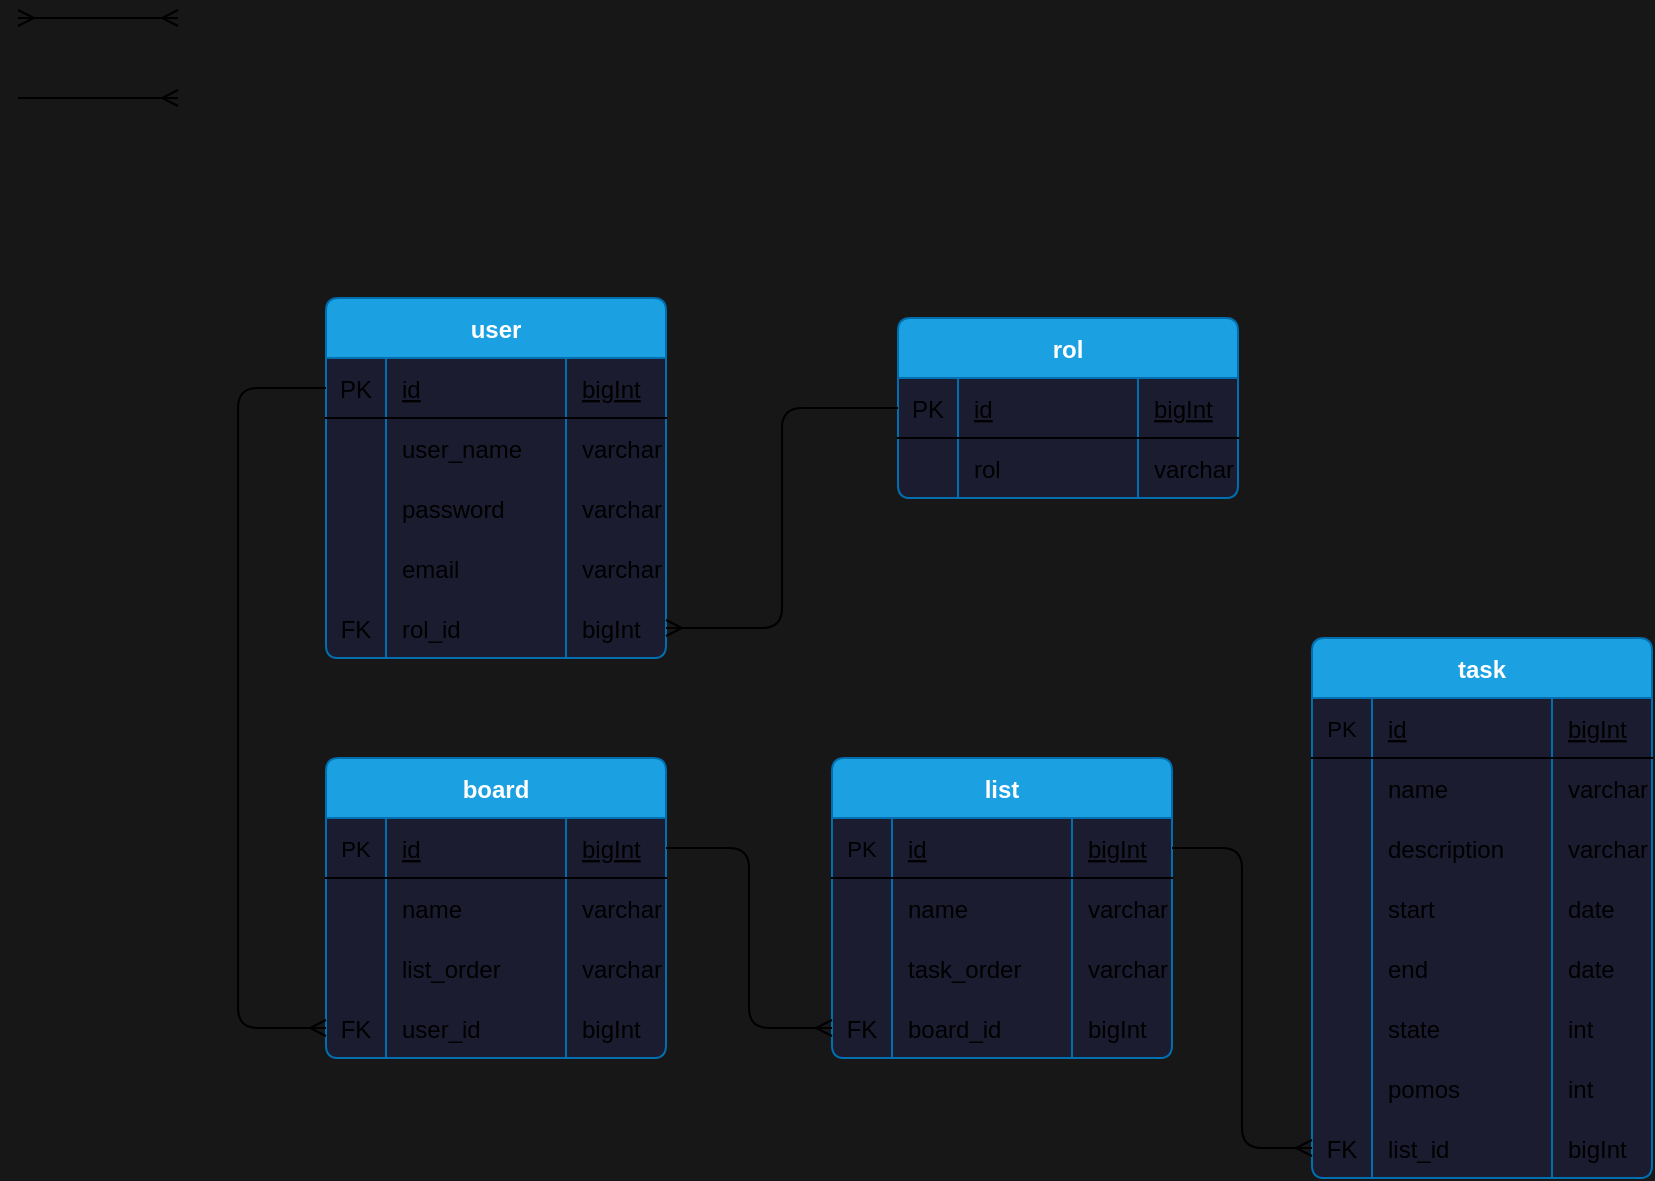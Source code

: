 <mxfile version="20.8.13" type="github">
  <diagram name="Página-1" id="iD2xZA0u_PFf4Vz4EkAc">
    <mxGraphModel dx="1334" dy="1019" grid="1" gridSize="10" guides="1" tooltips="1" connect="1" arrows="1" fold="1" page="0" pageScale="1" pageWidth="827" pageHeight="1169" background="#171717" math="0" shadow="0">
      <root>
        <mxCell id="0" />
        <mxCell id="1" parent="0" />
        <mxCell id="6-Eg_pJCPm98S6tUfH_D-1" value="user" style="shape=table;startSize=30;container=1;collapsible=1;childLayout=tableLayout;fixedRows=1;rowLines=0;fontStyle=1;align=center;resizeLast=1;rounded=1;fillColor=#1ba1e2;fontColor=#ffffff;strokeColor=#006EAF;swimlaneFillColor=#1B1C30;arcSize=7;fontSize=12;" vertex="1" parent="1">
          <mxGeometry x="127" y="23" width="170" height="180" as="geometry">
            <mxRectangle x="160" y="150" width="70" height="30" as="alternateBounds" />
          </mxGeometry>
        </mxCell>
        <mxCell id="6-Eg_pJCPm98S6tUfH_D-2" value="" style="shape=tableRow;horizontal=0;startSize=0;swimlaneHead=0;swimlaneBody=0;fillColor=none;collapsible=0;dropTarget=0;points=[[0,0.5],[1,0.5]];portConstraint=eastwest;top=0;left=0;right=0;bottom=1;fontSize=12;" vertex="1" parent="6-Eg_pJCPm98S6tUfH_D-1">
          <mxGeometry y="30" width="170" height="30" as="geometry" />
        </mxCell>
        <mxCell id="6-Eg_pJCPm98S6tUfH_D-3" value="PK" style="shape=partialRectangle;connectable=0;fillColor=none;top=0;left=0;bottom=0;right=0;fontStyle=0;overflow=hidden;" vertex="1" parent="6-Eg_pJCPm98S6tUfH_D-2">
          <mxGeometry width="30" height="30" as="geometry">
            <mxRectangle width="30" height="30" as="alternateBounds" />
          </mxGeometry>
        </mxCell>
        <mxCell id="6-Eg_pJCPm98S6tUfH_D-4" value="id" style="shape=partialRectangle;connectable=0;fillColor=none;top=0;left=0;bottom=0;right=0;align=left;spacingLeft=6;fontStyle=4;overflow=hidden;" vertex="1" parent="6-Eg_pJCPm98S6tUfH_D-2">
          <mxGeometry x="30" width="90" height="30" as="geometry">
            <mxRectangle width="90" height="30" as="alternateBounds" />
          </mxGeometry>
        </mxCell>
        <mxCell id="6-Eg_pJCPm98S6tUfH_D-5" value="bigInt" style="shape=partialRectangle;connectable=0;fillColor=none;top=0;left=0;bottom=0;right=0;align=left;spacingLeft=6;fontStyle=4;overflow=hidden;fontSize=12;" vertex="1" parent="6-Eg_pJCPm98S6tUfH_D-2">
          <mxGeometry x="120" width="50" height="30" as="geometry">
            <mxRectangle width="50" height="30" as="alternateBounds" />
          </mxGeometry>
        </mxCell>
        <mxCell id="6-Eg_pJCPm98S6tUfH_D-6" value="" style="shape=tableRow;horizontal=0;startSize=0;swimlaneHead=0;swimlaneBody=0;fillColor=none;collapsible=0;dropTarget=0;points=[[0,0.5],[1,0.5]];portConstraint=eastwest;top=0;left=0;right=0;bottom=0;" vertex="1" parent="6-Eg_pJCPm98S6tUfH_D-1">
          <mxGeometry y="60" width="170" height="30" as="geometry" />
        </mxCell>
        <mxCell id="6-Eg_pJCPm98S6tUfH_D-7" value="" style="shape=partialRectangle;connectable=0;fillColor=none;top=0;left=0;bottom=0;right=0;editable=1;overflow=hidden;" vertex="1" parent="6-Eg_pJCPm98S6tUfH_D-6">
          <mxGeometry width="30" height="30" as="geometry">
            <mxRectangle width="30" height="30" as="alternateBounds" />
          </mxGeometry>
        </mxCell>
        <mxCell id="6-Eg_pJCPm98S6tUfH_D-8" value="user_name    " style="shape=partialRectangle;connectable=0;fillColor=none;top=0;left=0;bottom=0;right=0;align=left;spacingLeft=6;overflow=hidden;" vertex="1" parent="6-Eg_pJCPm98S6tUfH_D-6">
          <mxGeometry x="30" width="90" height="30" as="geometry">
            <mxRectangle width="90" height="30" as="alternateBounds" />
          </mxGeometry>
        </mxCell>
        <mxCell id="6-Eg_pJCPm98S6tUfH_D-9" value="varchar" style="shape=partialRectangle;connectable=0;fillColor=none;top=0;left=0;bottom=0;right=0;align=left;spacingLeft=6;overflow=hidden;" vertex="1" parent="6-Eg_pJCPm98S6tUfH_D-6">
          <mxGeometry x="120" width="50" height="30" as="geometry">
            <mxRectangle width="50" height="30" as="alternateBounds" />
          </mxGeometry>
        </mxCell>
        <mxCell id="6-Eg_pJCPm98S6tUfH_D-10" value="" style="shape=tableRow;horizontal=0;startSize=0;swimlaneHead=0;swimlaneBody=0;fillColor=none;collapsible=0;dropTarget=0;points=[[0,0.5],[1,0.5]];portConstraint=eastwest;top=0;left=0;right=0;bottom=0;" vertex="1" parent="6-Eg_pJCPm98S6tUfH_D-1">
          <mxGeometry y="90" width="170" height="30" as="geometry" />
        </mxCell>
        <mxCell id="6-Eg_pJCPm98S6tUfH_D-11" value="" style="shape=partialRectangle;connectable=0;fillColor=none;top=0;left=0;bottom=0;right=0;editable=1;overflow=hidden;" vertex="1" parent="6-Eg_pJCPm98S6tUfH_D-10">
          <mxGeometry width="30" height="30" as="geometry">
            <mxRectangle width="30" height="30" as="alternateBounds" />
          </mxGeometry>
        </mxCell>
        <mxCell id="6-Eg_pJCPm98S6tUfH_D-12" value="password" style="shape=partialRectangle;connectable=0;fillColor=none;top=0;left=0;bottom=0;right=0;align=left;spacingLeft=6;overflow=hidden;" vertex="1" parent="6-Eg_pJCPm98S6tUfH_D-10">
          <mxGeometry x="30" width="90" height="30" as="geometry">
            <mxRectangle width="90" height="30" as="alternateBounds" />
          </mxGeometry>
        </mxCell>
        <mxCell id="6-Eg_pJCPm98S6tUfH_D-13" value="varchar" style="shape=partialRectangle;connectable=0;fillColor=none;top=0;left=0;bottom=0;right=0;align=left;spacingLeft=6;overflow=hidden;" vertex="1" parent="6-Eg_pJCPm98S6tUfH_D-10">
          <mxGeometry x="120" width="50" height="30" as="geometry">
            <mxRectangle width="50" height="30" as="alternateBounds" />
          </mxGeometry>
        </mxCell>
        <mxCell id="6-Eg_pJCPm98S6tUfH_D-14" style="shape=tableRow;horizontal=0;startSize=0;swimlaneHead=0;swimlaneBody=0;fillColor=none;collapsible=0;dropTarget=0;points=[[0,0.5],[1,0.5]];portConstraint=eastwest;top=0;left=0;right=0;bottom=0;" vertex="1" parent="6-Eg_pJCPm98S6tUfH_D-1">
          <mxGeometry y="120" width="170" height="30" as="geometry" />
        </mxCell>
        <mxCell id="6-Eg_pJCPm98S6tUfH_D-15" style="shape=partialRectangle;connectable=0;fillColor=none;top=0;left=0;bottom=0;right=0;editable=1;overflow=hidden;" vertex="1" parent="6-Eg_pJCPm98S6tUfH_D-14">
          <mxGeometry width="30" height="30" as="geometry">
            <mxRectangle width="30" height="30" as="alternateBounds" />
          </mxGeometry>
        </mxCell>
        <mxCell id="6-Eg_pJCPm98S6tUfH_D-16" value="email        " style="shape=partialRectangle;connectable=0;fillColor=none;top=0;left=0;bottom=0;right=0;align=left;spacingLeft=6;overflow=hidden;" vertex="1" parent="6-Eg_pJCPm98S6tUfH_D-14">
          <mxGeometry x="30" width="90" height="30" as="geometry">
            <mxRectangle width="90" height="30" as="alternateBounds" />
          </mxGeometry>
        </mxCell>
        <mxCell id="6-Eg_pJCPm98S6tUfH_D-17" value="varchar" style="shape=partialRectangle;connectable=0;fillColor=none;top=0;left=0;bottom=0;right=0;align=left;spacingLeft=6;overflow=hidden;" vertex="1" parent="6-Eg_pJCPm98S6tUfH_D-14">
          <mxGeometry x="120" width="50" height="30" as="geometry">
            <mxRectangle width="50" height="30" as="alternateBounds" />
          </mxGeometry>
        </mxCell>
        <mxCell id="6-Eg_pJCPm98S6tUfH_D-18" style="shape=tableRow;horizontal=0;startSize=0;swimlaneHead=0;swimlaneBody=0;fillColor=none;collapsible=0;dropTarget=0;points=[[0,0.5],[1,0.5]];portConstraint=eastwest;top=0;left=0;right=0;bottom=0;" vertex="1" parent="6-Eg_pJCPm98S6tUfH_D-1">
          <mxGeometry y="150" width="170" height="30" as="geometry" />
        </mxCell>
        <mxCell id="6-Eg_pJCPm98S6tUfH_D-19" value="FK" style="shape=partialRectangle;connectable=0;fillColor=none;top=0;left=0;bottom=0;right=0;editable=1;overflow=hidden;" vertex="1" parent="6-Eg_pJCPm98S6tUfH_D-18">
          <mxGeometry width="30" height="30" as="geometry">
            <mxRectangle width="30" height="30" as="alternateBounds" />
          </mxGeometry>
        </mxCell>
        <mxCell id="6-Eg_pJCPm98S6tUfH_D-20" value="rol_id" style="shape=partialRectangle;connectable=0;fillColor=none;top=0;left=0;bottom=0;right=0;align=left;spacingLeft=6;overflow=hidden;" vertex="1" parent="6-Eg_pJCPm98S6tUfH_D-18">
          <mxGeometry x="30" width="90" height="30" as="geometry">
            <mxRectangle width="90" height="30" as="alternateBounds" />
          </mxGeometry>
        </mxCell>
        <mxCell id="6-Eg_pJCPm98S6tUfH_D-21" value="bigInt" style="shape=partialRectangle;connectable=0;fillColor=none;top=0;left=0;bottom=0;right=0;align=left;spacingLeft=6;overflow=hidden;" vertex="1" parent="6-Eg_pJCPm98S6tUfH_D-18">
          <mxGeometry x="120" width="50" height="30" as="geometry">
            <mxRectangle width="50" height="30" as="alternateBounds" />
          </mxGeometry>
        </mxCell>
        <mxCell id="6-Eg_pJCPm98S6tUfH_D-22" value="rol" style="shape=table;startSize=30;container=1;collapsible=1;childLayout=tableLayout;fixedRows=1;rowLines=0;fontStyle=1;align=center;resizeLast=1;rounded=1;fillColor=#1ba1e2;fontColor=#ffffff;strokeColor=#006EAF;swimlaneFillColor=#1B1C30;arcSize=7;fontSize=12;" vertex="1" parent="1">
          <mxGeometry x="413" y="33" width="170" height="90" as="geometry">
            <mxRectangle x="160" y="150" width="70" height="30" as="alternateBounds" />
          </mxGeometry>
        </mxCell>
        <mxCell id="6-Eg_pJCPm98S6tUfH_D-23" value="" style="shape=tableRow;horizontal=0;startSize=0;swimlaneHead=0;swimlaneBody=0;fillColor=none;collapsible=0;dropTarget=0;points=[[0,0.5],[1,0.5]];portConstraint=eastwest;top=0;left=0;right=0;bottom=1;fontSize=12;" vertex="1" parent="6-Eg_pJCPm98S6tUfH_D-22">
          <mxGeometry y="30" width="170" height="30" as="geometry" />
        </mxCell>
        <mxCell id="6-Eg_pJCPm98S6tUfH_D-24" value="PK" style="shape=partialRectangle;connectable=0;fillColor=none;top=0;left=0;bottom=0;right=0;fontStyle=0;overflow=hidden;" vertex="1" parent="6-Eg_pJCPm98S6tUfH_D-23">
          <mxGeometry width="30" height="30" as="geometry">
            <mxRectangle width="30" height="30" as="alternateBounds" />
          </mxGeometry>
        </mxCell>
        <mxCell id="6-Eg_pJCPm98S6tUfH_D-25" value="id" style="shape=partialRectangle;connectable=0;fillColor=none;top=0;left=0;bottom=0;right=0;align=left;spacingLeft=6;fontStyle=4;overflow=hidden;" vertex="1" parent="6-Eg_pJCPm98S6tUfH_D-23">
          <mxGeometry x="30" width="90" height="30" as="geometry">
            <mxRectangle width="90" height="30" as="alternateBounds" />
          </mxGeometry>
        </mxCell>
        <mxCell id="6-Eg_pJCPm98S6tUfH_D-26" value="bigInt" style="shape=partialRectangle;connectable=0;fillColor=none;top=0;left=0;bottom=0;right=0;align=left;spacingLeft=6;fontStyle=4;overflow=hidden;fontSize=12;" vertex="1" parent="6-Eg_pJCPm98S6tUfH_D-23">
          <mxGeometry x="120" width="50" height="30" as="geometry">
            <mxRectangle width="50" height="30" as="alternateBounds" />
          </mxGeometry>
        </mxCell>
        <mxCell id="6-Eg_pJCPm98S6tUfH_D-27" value="" style="shape=tableRow;horizontal=0;startSize=0;swimlaneHead=0;swimlaneBody=0;fillColor=none;collapsible=0;dropTarget=0;points=[[0,0.5],[1,0.5]];portConstraint=eastwest;top=0;left=0;right=0;bottom=0;" vertex="1" parent="6-Eg_pJCPm98S6tUfH_D-22">
          <mxGeometry y="60" width="170" height="30" as="geometry" />
        </mxCell>
        <mxCell id="6-Eg_pJCPm98S6tUfH_D-28" value="" style="shape=partialRectangle;connectable=0;fillColor=none;top=0;left=0;bottom=0;right=0;editable=1;overflow=hidden;" vertex="1" parent="6-Eg_pJCPm98S6tUfH_D-27">
          <mxGeometry width="30" height="30" as="geometry">
            <mxRectangle width="30" height="30" as="alternateBounds" />
          </mxGeometry>
        </mxCell>
        <mxCell id="6-Eg_pJCPm98S6tUfH_D-29" value="rol" style="shape=partialRectangle;connectable=0;fillColor=none;top=0;left=0;bottom=0;right=0;align=left;spacingLeft=6;overflow=hidden;" vertex="1" parent="6-Eg_pJCPm98S6tUfH_D-27">
          <mxGeometry x="30" width="90" height="30" as="geometry">
            <mxRectangle width="90" height="30" as="alternateBounds" />
          </mxGeometry>
        </mxCell>
        <mxCell id="6-Eg_pJCPm98S6tUfH_D-30" value="varchar" style="shape=partialRectangle;connectable=0;fillColor=none;top=0;left=0;bottom=0;right=0;align=left;spacingLeft=6;overflow=hidden;" vertex="1" parent="6-Eg_pJCPm98S6tUfH_D-27">
          <mxGeometry x="120" width="50" height="30" as="geometry">
            <mxRectangle width="50" height="30" as="alternateBounds" />
          </mxGeometry>
        </mxCell>
        <mxCell id="6-Eg_pJCPm98S6tUfH_D-31" value="" style="fontSize=12;html=1;endArrow=ERmany;edgeStyle=orthogonalEdgeStyle;rounded=1;" edge="1" parent="1">
          <mxGeometry width="100" height="100" relative="1" as="geometry">
            <mxPoint x="-27" y="-77" as="sourcePoint" />
            <mxPoint x="53" y="-77" as="targetPoint" />
          </mxGeometry>
        </mxCell>
        <mxCell id="6-Eg_pJCPm98S6tUfH_D-32" value="" style="edgeStyle=orthogonalEdgeStyle;fontSize=12;html=1;endArrow=ERmany;startArrow=ERmany;rounded=1;" edge="1" parent="1">
          <mxGeometry width="100" height="100" relative="1" as="geometry">
            <mxPoint x="-27" y="-117" as="sourcePoint" />
            <mxPoint x="53" y="-117" as="targetPoint" />
          </mxGeometry>
        </mxCell>
        <mxCell id="6-Eg_pJCPm98S6tUfH_D-33" value="" style="fontSize=12;html=1;endArrow=ERmany;rounded=1;edgeStyle=orthogonalEdgeStyle;entryX=1;entryY=0.5;entryDx=0;entryDy=0;exitX=0;exitY=0.5;exitDx=0;exitDy=0;" edge="1" parent="1" source="6-Eg_pJCPm98S6tUfH_D-23" target="6-Eg_pJCPm98S6tUfH_D-18">
          <mxGeometry width="100" height="100" relative="1" as="geometry">
            <mxPoint x="357" y="253" as="sourcePoint" />
            <mxPoint x="437" y="173" as="targetPoint" />
          </mxGeometry>
        </mxCell>
        <mxCell id="6-Eg_pJCPm98S6tUfH_D-34" value="board" style="shape=table;startSize=30;container=1;collapsible=1;childLayout=tableLayout;fixedRows=1;rowLines=0;fontStyle=1;align=center;resizeLast=1;rounded=1;fillColor=#1ba1e2;fontColor=#ffffff;strokeColor=#006EAF;swimlaneFillColor=#1B1C30;arcSize=7;fontSize=12;" vertex="1" parent="1">
          <mxGeometry x="127" y="253" width="170" height="150" as="geometry">
            <mxRectangle x="160" y="150" width="70" height="30" as="alternateBounds" />
          </mxGeometry>
        </mxCell>
        <mxCell id="6-Eg_pJCPm98S6tUfH_D-35" value="" style="shape=tableRow;horizontal=0;startSize=0;swimlaneHead=0;swimlaneBody=0;fillColor=none;collapsible=0;dropTarget=0;points=[[0,0.5],[1,0.5]];portConstraint=eastwest;top=0;left=0;right=0;bottom=1;fontSize=12;" vertex="1" parent="6-Eg_pJCPm98S6tUfH_D-34">
          <mxGeometry y="30" width="170" height="30" as="geometry" />
        </mxCell>
        <mxCell id="6-Eg_pJCPm98S6tUfH_D-36" value="PK" style="shape=partialRectangle;connectable=0;fillColor=none;top=0;left=0;bottom=0;right=0;fontStyle=0;overflow=hidden;fontSize=11;" vertex="1" parent="6-Eg_pJCPm98S6tUfH_D-35">
          <mxGeometry width="30" height="30" as="geometry">
            <mxRectangle width="30" height="30" as="alternateBounds" />
          </mxGeometry>
        </mxCell>
        <mxCell id="6-Eg_pJCPm98S6tUfH_D-37" value="id" style="shape=partialRectangle;connectable=0;fillColor=none;top=0;left=0;bottom=0;right=0;align=left;spacingLeft=6;fontStyle=4;overflow=hidden;" vertex="1" parent="6-Eg_pJCPm98S6tUfH_D-35">
          <mxGeometry x="30" width="90" height="30" as="geometry">
            <mxRectangle width="90" height="30" as="alternateBounds" />
          </mxGeometry>
        </mxCell>
        <mxCell id="6-Eg_pJCPm98S6tUfH_D-38" value="bigInt" style="shape=partialRectangle;connectable=0;fillColor=none;top=0;left=0;bottom=0;right=0;align=left;spacingLeft=6;fontStyle=4;overflow=hidden;fontSize=12;" vertex="1" parent="6-Eg_pJCPm98S6tUfH_D-35">
          <mxGeometry x="120" width="50" height="30" as="geometry">
            <mxRectangle width="50" height="30" as="alternateBounds" />
          </mxGeometry>
        </mxCell>
        <mxCell id="6-Eg_pJCPm98S6tUfH_D-39" value="" style="shape=tableRow;horizontal=0;startSize=0;swimlaneHead=0;swimlaneBody=0;fillColor=none;collapsible=0;dropTarget=0;points=[[0,0.5],[1,0.5]];portConstraint=eastwest;top=0;left=0;right=0;bottom=0;" vertex="1" parent="6-Eg_pJCPm98S6tUfH_D-34">
          <mxGeometry y="60" width="170" height="30" as="geometry" />
        </mxCell>
        <mxCell id="6-Eg_pJCPm98S6tUfH_D-40" value="" style="shape=partialRectangle;connectable=0;fillColor=none;top=0;left=0;bottom=0;right=0;editable=1;overflow=hidden;" vertex="1" parent="6-Eg_pJCPm98S6tUfH_D-39">
          <mxGeometry width="30" height="30" as="geometry">
            <mxRectangle width="30" height="30" as="alternateBounds" />
          </mxGeometry>
        </mxCell>
        <mxCell id="6-Eg_pJCPm98S6tUfH_D-41" value="name    " style="shape=partialRectangle;connectable=0;fillColor=none;top=0;left=0;bottom=0;right=0;align=left;spacingLeft=6;overflow=hidden;" vertex="1" parent="6-Eg_pJCPm98S6tUfH_D-39">
          <mxGeometry x="30" width="90" height="30" as="geometry">
            <mxRectangle width="90" height="30" as="alternateBounds" />
          </mxGeometry>
        </mxCell>
        <mxCell id="6-Eg_pJCPm98S6tUfH_D-42" value="varchar" style="shape=partialRectangle;connectable=0;fillColor=none;top=0;left=0;bottom=0;right=0;align=left;spacingLeft=6;overflow=hidden;" vertex="1" parent="6-Eg_pJCPm98S6tUfH_D-39">
          <mxGeometry x="120" width="50" height="30" as="geometry">
            <mxRectangle width="50" height="30" as="alternateBounds" />
          </mxGeometry>
        </mxCell>
        <mxCell id="6-Eg_pJCPm98S6tUfH_D-43" value="" style="shape=tableRow;horizontal=0;startSize=0;swimlaneHead=0;swimlaneBody=0;fillColor=none;collapsible=0;dropTarget=0;points=[[0,0.5],[1,0.5]];portConstraint=eastwest;top=0;left=0;right=0;bottom=0;" vertex="1" parent="6-Eg_pJCPm98S6tUfH_D-34">
          <mxGeometry y="90" width="170" height="30" as="geometry" />
        </mxCell>
        <mxCell id="6-Eg_pJCPm98S6tUfH_D-44" value="" style="shape=partialRectangle;connectable=0;fillColor=none;top=0;left=0;bottom=0;right=0;editable=1;overflow=hidden;" vertex="1" parent="6-Eg_pJCPm98S6tUfH_D-43">
          <mxGeometry width="30" height="30" as="geometry">
            <mxRectangle width="30" height="30" as="alternateBounds" />
          </mxGeometry>
        </mxCell>
        <mxCell id="6-Eg_pJCPm98S6tUfH_D-45" value="list_order" style="shape=partialRectangle;connectable=0;fillColor=none;top=0;left=0;bottom=0;right=0;align=left;spacingLeft=6;overflow=hidden;" vertex="1" parent="6-Eg_pJCPm98S6tUfH_D-43">
          <mxGeometry x="30" width="90" height="30" as="geometry">
            <mxRectangle width="90" height="30" as="alternateBounds" />
          </mxGeometry>
        </mxCell>
        <mxCell id="6-Eg_pJCPm98S6tUfH_D-46" value="varchar" style="shape=partialRectangle;connectable=0;fillColor=none;top=0;left=0;bottom=0;right=0;align=left;spacingLeft=6;overflow=hidden;" vertex="1" parent="6-Eg_pJCPm98S6tUfH_D-43">
          <mxGeometry x="120" width="50" height="30" as="geometry">
            <mxRectangle width="50" height="30" as="alternateBounds" />
          </mxGeometry>
        </mxCell>
        <mxCell id="6-Eg_pJCPm98S6tUfH_D-47" style="shape=tableRow;horizontal=0;startSize=0;swimlaneHead=0;swimlaneBody=0;fillColor=none;collapsible=0;dropTarget=0;points=[[0,0.5],[1,0.5]];portConstraint=eastwest;top=0;left=0;right=0;bottom=0;" vertex="1" parent="6-Eg_pJCPm98S6tUfH_D-34">
          <mxGeometry y="120" width="170" height="30" as="geometry" />
        </mxCell>
        <mxCell id="6-Eg_pJCPm98S6tUfH_D-48" value="FK" style="shape=partialRectangle;connectable=0;fillColor=none;top=0;left=0;bottom=0;right=0;editable=1;overflow=hidden;" vertex="1" parent="6-Eg_pJCPm98S6tUfH_D-47">
          <mxGeometry width="30" height="30" as="geometry">
            <mxRectangle width="30" height="30" as="alternateBounds" />
          </mxGeometry>
        </mxCell>
        <mxCell id="6-Eg_pJCPm98S6tUfH_D-49" value="user_id" style="shape=partialRectangle;connectable=0;fillColor=none;top=0;left=0;bottom=0;right=0;align=left;spacingLeft=6;overflow=hidden;" vertex="1" parent="6-Eg_pJCPm98S6tUfH_D-47">
          <mxGeometry x="30" width="90" height="30" as="geometry">
            <mxRectangle width="90" height="30" as="alternateBounds" />
          </mxGeometry>
        </mxCell>
        <mxCell id="6-Eg_pJCPm98S6tUfH_D-50" value="bigInt" style="shape=partialRectangle;connectable=0;fillColor=none;top=0;left=0;bottom=0;right=0;align=left;spacingLeft=6;overflow=hidden;" vertex="1" parent="6-Eg_pJCPm98S6tUfH_D-47">
          <mxGeometry x="120" width="50" height="30" as="geometry">
            <mxRectangle width="50" height="30" as="alternateBounds" />
          </mxGeometry>
        </mxCell>
        <mxCell id="6-Eg_pJCPm98S6tUfH_D-51" value="" style="fontSize=12;html=1;endArrow=ERmany;rounded=1;edgeStyle=orthogonalEdgeStyle;entryX=0;entryY=0.5;entryDx=0;entryDy=0;exitX=0;exitY=0.5;exitDx=0;exitDy=0;" edge="1" parent="1" source="6-Eg_pJCPm98S6tUfH_D-2" target="6-Eg_pJCPm98S6tUfH_D-47">
          <mxGeometry width="100" height="100" relative="1" as="geometry">
            <mxPoint x="453" y="273" as="sourcePoint" />
            <mxPoint x="353" y="383" as="targetPoint" />
            <Array as="points">
              <mxPoint x="83" y="68" />
              <mxPoint x="83" y="388" />
            </Array>
          </mxGeometry>
        </mxCell>
        <mxCell id="6-Eg_pJCPm98S6tUfH_D-61" value="list" style="shape=table;startSize=30;container=1;collapsible=1;childLayout=tableLayout;fixedRows=1;rowLines=0;fontStyle=1;align=center;resizeLast=1;rounded=1;fillColor=#1ba1e2;fontColor=#ffffff;strokeColor=#006EAF;swimlaneFillColor=#1B1C30;arcSize=7;fontSize=12;" vertex="1" parent="1">
          <mxGeometry x="380" y="253" width="170" height="150" as="geometry">
            <mxRectangle x="160" y="150" width="70" height="30" as="alternateBounds" />
          </mxGeometry>
        </mxCell>
        <mxCell id="6-Eg_pJCPm98S6tUfH_D-62" value="" style="shape=tableRow;horizontal=0;startSize=0;swimlaneHead=0;swimlaneBody=0;fillColor=none;collapsible=0;dropTarget=0;points=[[0,0.5],[1,0.5]];portConstraint=eastwest;top=0;left=0;right=0;bottom=1;fontSize=12;" vertex="1" parent="6-Eg_pJCPm98S6tUfH_D-61">
          <mxGeometry y="30" width="170" height="30" as="geometry" />
        </mxCell>
        <mxCell id="6-Eg_pJCPm98S6tUfH_D-63" value="PK" style="shape=partialRectangle;connectable=0;fillColor=none;top=0;left=0;bottom=0;right=0;fontStyle=0;overflow=hidden;fontSize=11;" vertex="1" parent="6-Eg_pJCPm98S6tUfH_D-62">
          <mxGeometry width="30" height="30" as="geometry">
            <mxRectangle width="30" height="30" as="alternateBounds" />
          </mxGeometry>
        </mxCell>
        <mxCell id="6-Eg_pJCPm98S6tUfH_D-64" value="id" style="shape=partialRectangle;connectable=0;fillColor=none;top=0;left=0;bottom=0;right=0;align=left;spacingLeft=6;fontStyle=4;overflow=hidden;" vertex="1" parent="6-Eg_pJCPm98S6tUfH_D-62">
          <mxGeometry x="30" width="90" height="30" as="geometry">
            <mxRectangle width="90" height="30" as="alternateBounds" />
          </mxGeometry>
        </mxCell>
        <mxCell id="6-Eg_pJCPm98S6tUfH_D-65" value="bigInt" style="shape=partialRectangle;connectable=0;fillColor=none;top=0;left=0;bottom=0;right=0;align=left;spacingLeft=6;fontStyle=4;overflow=hidden;fontSize=12;" vertex="1" parent="6-Eg_pJCPm98S6tUfH_D-62">
          <mxGeometry x="120" width="50" height="30" as="geometry">
            <mxRectangle width="50" height="30" as="alternateBounds" />
          </mxGeometry>
        </mxCell>
        <mxCell id="6-Eg_pJCPm98S6tUfH_D-66" value="" style="shape=tableRow;horizontal=0;startSize=0;swimlaneHead=0;swimlaneBody=0;fillColor=none;collapsible=0;dropTarget=0;points=[[0,0.5],[1,0.5]];portConstraint=eastwest;top=0;left=0;right=0;bottom=0;" vertex="1" parent="6-Eg_pJCPm98S6tUfH_D-61">
          <mxGeometry y="60" width="170" height="30" as="geometry" />
        </mxCell>
        <mxCell id="6-Eg_pJCPm98S6tUfH_D-67" value="" style="shape=partialRectangle;connectable=0;fillColor=none;top=0;left=0;bottom=0;right=0;editable=1;overflow=hidden;" vertex="1" parent="6-Eg_pJCPm98S6tUfH_D-66">
          <mxGeometry width="30" height="30" as="geometry">
            <mxRectangle width="30" height="30" as="alternateBounds" />
          </mxGeometry>
        </mxCell>
        <mxCell id="6-Eg_pJCPm98S6tUfH_D-68" value="name    " style="shape=partialRectangle;connectable=0;fillColor=none;top=0;left=0;bottom=0;right=0;align=left;spacingLeft=6;overflow=hidden;" vertex="1" parent="6-Eg_pJCPm98S6tUfH_D-66">
          <mxGeometry x="30" width="90" height="30" as="geometry">
            <mxRectangle width="90" height="30" as="alternateBounds" />
          </mxGeometry>
        </mxCell>
        <mxCell id="6-Eg_pJCPm98S6tUfH_D-69" value="varchar" style="shape=partialRectangle;connectable=0;fillColor=none;top=0;left=0;bottom=0;right=0;align=left;spacingLeft=6;overflow=hidden;" vertex="1" parent="6-Eg_pJCPm98S6tUfH_D-66">
          <mxGeometry x="120" width="50" height="30" as="geometry">
            <mxRectangle width="50" height="30" as="alternateBounds" />
          </mxGeometry>
        </mxCell>
        <mxCell id="6-Eg_pJCPm98S6tUfH_D-70" value="" style="shape=tableRow;horizontal=0;startSize=0;swimlaneHead=0;swimlaneBody=0;fillColor=none;collapsible=0;dropTarget=0;points=[[0,0.5],[1,0.5]];portConstraint=eastwest;top=0;left=0;right=0;bottom=0;" vertex="1" parent="6-Eg_pJCPm98S6tUfH_D-61">
          <mxGeometry y="90" width="170" height="30" as="geometry" />
        </mxCell>
        <mxCell id="6-Eg_pJCPm98S6tUfH_D-71" value="" style="shape=partialRectangle;connectable=0;fillColor=none;top=0;left=0;bottom=0;right=0;editable=1;overflow=hidden;" vertex="1" parent="6-Eg_pJCPm98S6tUfH_D-70">
          <mxGeometry width="30" height="30" as="geometry">
            <mxRectangle width="30" height="30" as="alternateBounds" />
          </mxGeometry>
        </mxCell>
        <mxCell id="6-Eg_pJCPm98S6tUfH_D-72" value="task_order" style="shape=partialRectangle;connectable=0;fillColor=none;top=0;left=0;bottom=0;right=0;align=left;spacingLeft=6;overflow=hidden;" vertex="1" parent="6-Eg_pJCPm98S6tUfH_D-70">
          <mxGeometry x="30" width="90" height="30" as="geometry">
            <mxRectangle width="90" height="30" as="alternateBounds" />
          </mxGeometry>
        </mxCell>
        <mxCell id="6-Eg_pJCPm98S6tUfH_D-73" value="varchar" style="shape=partialRectangle;connectable=0;fillColor=none;top=0;left=0;bottom=0;right=0;align=left;spacingLeft=6;overflow=hidden;" vertex="1" parent="6-Eg_pJCPm98S6tUfH_D-70">
          <mxGeometry x="120" width="50" height="30" as="geometry">
            <mxRectangle width="50" height="30" as="alternateBounds" />
          </mxGeometry>
        </mxCell>
        <mxCell id="6-Eg_pJCPm98S6tUfH_D-74" style="shape=tableRow;horizontal=0;startSize=0;swimlaneHead=0;swimlaneBody=0;fillColor=none;collapsible=0;dropTarget=0;points=[[0,0.5],[1,0.5]];portConstraint=eastwest;top=0;left=0;right=0;bottom=0;" vertex="1" parent="6-Eg_pJCPm98S6tUfH_D-61">
          <mxGeometry y="120" width="170" height="30" as="geometry" />
        </mxCell>
        <mxCell id="6-Eg_pJCPm98S6tUfH_D-75" value="FK" style="shape=partialRectangle;connectable=0;fillColor=none;top=0;left=0;bottom=0;right=0;editable=1;overflow=hidden;" vertex="1" parent="6-Eg_pJCPm98S6tUfH_D-74">
          <mxGeometry width="30" height="30" as="geometry">
            <mxRectangle width="30" height="30" as="alternateBounds" />
          </mxGeometry>
        </mxCell>
        <mxCell id="6-Eg_pJCPm98S6tUfH_D-76" value="board_id" style="shape=partialRectangle;connectable=0;fillColor=none;top=0;left=0;bottom=0;right=0;align=left;spacingLeft=6;overflow=hidden;" vertex="1" parent="6-Eg_pJCPm98S6tUfH_D-74">
          <mxGeometry x="30" width="90" height="30" as="geometry">
            <mxRectangle width="90" height="30" as="alternateBounds" />
          </mxGeometry>
        </mxCell>
        <mxCell id="6-Eg_pJCPm98S6tUfH_D-77" value="bigInt" style="shape=partialRectangle;connectable=0;fillColor=none;top=0;left=0;bottom=0;right=0;align=left;spacingLeft=6;overflow=hidden;" vertex="1" parent="6-Eg_pJCPm98S6tUfH_D-74">
          <mxGeometry x="120" width="50" height="30" as="geometry">
            <mxRectangle width="50" height="30" as="alternateBounds" />
          </mxGeometry>
        </mxCell>
        <mxCell id="6-Eg_pJCPm98S6tUfH_D-105" value="" style="fontSize=12;html=1;endArrow=ERmany;rounded=1;edgeStyle=orthogonalEdgeStyle;entryX=0;entryY=0.5;entryDx=0;entryDy=0;exitX=1;exitY=0.5;exitDx=0;exitDy=0;" edge="1" parent="1" source="6-Eg_pJCPm98S6tUfH_D-35" target="6-Eg_pJCPm98S6tUfH_D-74">
          <mxGeometry width="100" height="100" relative="1" as="geometry">
            <mxPoint x="456" y="440" as="sourcePoint" />
            <mxPoint x="340" y="550" as="targetPoint" />
          </mxGeometry>
        </mxCell>
        <mxCell id="6-Eg_pJCPm98S6tUfH_D-106" value="task" style="shape=table;startSize=30;container=1;collapsible=1;childLayout=tableLayout;fixedRows=1;rowLines=0;fontStyle=1;align=center;resizeLast=1;rounded=1;fillColor=#1ba1e2;fontColor=#ffffff;strokeColor=#006EAF;swimlaneFillColor=#1B1C30;arcSize=7;fontSize=12;" vertex="1" parent="1">
          <mxGeometry x="620" y="193" width="170" height="270" as="geometry">
            <mxRectangle x="160" y="150" width="70" height="30" as="alternateBounds" />
          </mxGeometry>
        </mxCell>
        <mxCell id="6-Eg_pJCPm98S6tUfH_D-107" value="" style="shape=tableRow;horizontal=0;startSize=0;swimlaneHead=0;swimlaneBody=0;fillColor=none;collapsible=0;dropTarget=0;points=[[0,0.5],[1,0.5]];portConstraint=eastwest;top=0;left=0;right=0;bottom=1;fontSize=12;" vertex="1" parent="6-Eg_pJCPm98S6tUfH_D-106">
          <mxGeometry y="30" width="170" height="30" as="geometry" />
        </mxCell>
        <mxCell id="6-Eg_pJCPm98S6tUfH_D-108" value="PK" style="shape=partialRectangle;connectable=0;fillColor=none;top=0;left=0;bottom=0;right=0;fontStyle=0;overflow=hidden;fontSize=11;" vertex="1" parent="6-Eg_pJCPm98S6tUfH_D-107">
          <mxGeometry width="30" height="30" as="geometry">
            <mxRectangle width="30" height="30" as="alternateBounds" />
          </mxGeometry>
        </mxCell>
        <mxCell id="6-Eg_pJCPm98S6tUfH_D-109" value="id" style="shape=partialRectangle;connectable=0;fillColor=none;top=0;left=0;bottom=0;right=0;align=left;spacingLeft=6;fontStyle=4;overflow=hidden;" vertex="1" parent="6-Eg_pJCPm98S6tUfH_D-107">
          <mxGeometry x="30" width="90" height="30" as="geometry">
            <mxRectangle width="90" height="30" as="alternateBounds" />
          </mxGeometry>
        </mxCell>
        <mxCell id="6-Eg_pJCPm98S6tUfH_D-110" value="bigInt" style="shape=partialRectangle;connectable=0;fillColor=none;top=0;left=0;bottom=0;right=0;align=left;spacingLeft=6;fontStyle=4;overflow=hidden;fontSize=12;" vertex="1" parent="6-Eg_pJCPm98S6tUfH_D-107">
          <mxGeometry x="120" width="50" height="30" as="geometry">
            <mxRectangle width="50" height="30" as="alternateBounds" />
          </mxGeometry>
        </mxCell>
        <mxCell id="6-Eg_pJCPm98S6tUfH_D-111" value="" style="shape=tableRow;horizontal=0;startSize=0;swimlaneHead=0;swimlaneBody=0;fillColor=none;collapsible=0;dropTarget=0;points=[[0,0.5],[1,0.5]];portConstraint=eastwest;top=0;left=0;right=0;bottom=0;" vertex="1" parent="6-Eg_pJCPm98S6tUfH_D-106">
          <mxGeometry y="60" width="170" height="30" as="geometry" />
        </mxCell>
        <mxCell id="6-Eg_pJCPm98S6tUfH_D-112" value="" style="shape=partialRectangle;connectable=0;fillColor=none;top=0;left=0;bottom=0;right=0;editable=1;overflow=hidden;" vertex="1" parent="6-Eg_pJCPm98S6tUfH_D-111">
          <mxGeometry width="30" height="30" as="geometry">
            <mxRectangle width="30" height="30" as="alternateBounds" />
          </mxGeometry>
        </mxCell>
        <mxCell id="6-Eg_pJCPm98S6tUfH_D-113" value="name    " style="shape=partialRectangle;connectable=0;fillColor=none;top=0;left=0;bottom=0;right=0;align=left;spacingLeft=6;overflow=hidden;" vertex="1" parent="6-Eg_pJCPm98S6tUfH_D-111">
          <mxGeometry x="30" width="90" height="30" as="geometry">
            <mxRectangle width="90" height="30" as="alternateBounds" />
          </mxGeometry>
        </mxCell>
        <mxCell id="6-Eg_pJCPm98S6tUfH_D-114" value="varchar" style="shape=partialRectangle;connectable=0;fillColor=none;top=0;left=0;bottom=0;right=0;align=left;spacingLeft=6;overflow=hidden;" vertex="1" parent="6-Eg_pJCPm98S6tUfH_D-111">
          <mxGeometry x="120" width="50" height="30" as="geometry">
            <mxRectangle width="50" height="30" as="alternateBounds" />
          </mxGeometry>
        </mxCell>
        <mxCell id="6-Eg_pJCPm98S6tUfH_D-115" value="" style="shape=tableRow;horizontal=0;startSize=0;swimlaneHead=0;swimlaneBody=0;fillColor=none;collapsible=0;dropTarget=0;points=[[0,0.5],[1,0.5]];portConstraint=eastwest;top=0;left=0;right=0;bottom=0;" vertex="1" parent="6-Eg_pJCPm98S6tUfH_D-106">
          <mxGeometry y="90" width="170" height="30" as="geometry" />
        </mxCell>
        <mxCell id="6-Eg_pJCPm98S6tUfH_D-116" value="" style="shape=partialRectangle;connectable=0;fillColor=none;top=0;left=0;bottom=0;right=0;editable=1;overflow=hidden;" vertex="1" parent="6-Eg_pJCPm98S6tUfH_D-115">
          <mxGeometry width="30" height="30" as="geometry">
            <mxRectangle width="30" height="30" as="alternateBounds" />
          </mxGeometry>
        </mxCell>
        <mxCell id="6-Eg_pJCPm98S6tUfH_D-117" value="description" style="shape=partialRectangle;connectable=0;fillColor=none;top=0;left=0;bottom=0;right=0;align=left;spacingLeft=6;overflow=hidden;" vertex="1" parent="6-Eg_pJCPm98S6tUfH_D-115">
          <mxGeometry x="30" width="90" height="30" as="geometry">
            <mxRectangle width="90" height="30" as="alternateBounds" />
          </mxGeometry>
        </mxCell>
        <mxCell id="6-Eg_pJCPm98S6tUfH_D-118" value="varchar" style="shape=partialRectangle;connectable=0;fillColor=none;top=0;left=0;bottom=0;right=0;align=left;spacingLeft=6;overflow=hidden;" vertex="1" parent="6-Eg_pJCPm98S6tUfH_D-115">
          <mxGeometry x="120" width="50" height="30" as="geometry">
            <mxRectangle width="50" height="30" as="alternateBounds" />
          </mxGeometry>
        </mxCell>
        <mxCell id="6-Eg_pJCPm98S6tUfH_D-123" style="shape=tableRow;horizontal=0;startSize=0;swimlaneHead=0;swimlaneBody=0;fillColor=none;collapsible=0;dropTarget=0;points=[[0,0.5],[1,0.5]];portConstraint=eastwest;top=0;left=0;right=0;bottom=0;" vertex="1" parent="6-Eg_pJCPm98S6tUfH_D-106">
          <mxGeometry y="120" width="170" height="30" as="geometry" />
        </mxCell>
        <mxCell id="6-Eg_pJCPm98S6tUfH_D-124" style="shape=partialRectangle;connectable=0;fillColor=none;top=0;left=0;bottom=0;right=0;editable=1;overflow=hidden;" vertex="1" parent="6-Eg_pJCPm98S6tUfH_D-123">
          <mxGeometry width="30" height="30" as="geometry">
            <mxRectangle width="30" height="30" as="alternateBounds" />
          </mxGeometry>
        </mxCell>
        <mxCell id="6-Eg_pJCPm98S6tUfH_D-125" value="start" style="shape=partialRectangle;connectable=0;fillColor=none;top=0;left=0;bottom=0;right=0;align=left;spacingLeft=6;overflow=hidden;" vertex="1" parent="6-Eg_pJCPm98S6tUfH_D-123">
          <mxGeometry x="30" width="90" height="30" as="geometry">
            <mxRectangle width="90" height="30" as="alternateBounds" />
          </mxGeometry>
        </mxCell>
        <mxCell id="6-Eg_pJCPm98S6tUfH_D-126" value="date" style="shape=partialRectangle;connectable=0;fillColor=none;top=0;left=0;bottom=0;right=0;align=left;spacingLeft=6;overflow=hidden;" vertex="1" parent="6-Eg_pJCPm98S6tUfH_D-123">
          <mxGeometry x="120" width="50" height="30" as="geometry">
            <mxRectangle width="50" height="30" as="alternateBounds" />
          </mxGeometry>
        </mxCell>
        <mxCell id="6-Eg_pJCPm98S6tUfH_D-127" style="shape=tableRow;horizontal=0;startSize=0;swimlaneHead=0;swimlaneBody=0;fillColor=none;collapsible=0;dropTarget=0;points=[[0,0.5],[1,0.5]];portConstraint=eastwest;top=0;left=0;right=0;bottom=0;" vertex="1" parent="6-Eg_pJCPm98S6tUfH_D-106">
          <mxGeometry y="150" width="170" height="30" as="geometry" />
        </mxCell>
        <mxCell id="6-Eg_pJCPm98S6tUfH_D-128" style="shape=partialRectangle;connectable=0;fillColor=none;top=0;left=0;bottom=0;right=0;editable=1;overflow=hidden;" vertex="1" parent="6-Eg_pJCPm98S6tUfH_D-127">
          <mxGeometry width="30" height="30" as="geometry">
            <mxRectangle width="30" height="30" as="alternateBounds" />
          </mxGeometry>
        </mxCell>
        <mxCell id="6-Eg_pJCPm98S6tUfH_D-129" value="end" style="shape=partialRectangle;connectable=0;fillColor=none;top=0;left=0;bottom=0;right=0;align=left;spacingLeft=6;overflow=hidden;" vertex="1" parent="6-Eg_pJCPm98S6tUfH_D-127">
          <mxGeometry x="30" width="90" height="30" as="geometry">
            <mxRectangle width="90" height="30" as="alternateBounds" />
          </mxGeometry>
        </mxCell>
        <mxCell id="6-Eg_pJCPm98S6tUfH_D-130" value="date" style="shape=partialRectangle;connectable=0;fillColor=none;top=0;left=0;bottom=0;right=0;align=left;spacingLeft=6;overflow=hidden;" vertex="1" parent="6-Eg_pJCPm98S6tUfH_D-127">
          <mxGeometry x="120" width="50" height="30" as="geometry">
            <mxRectangle width="50" height="30" as="alternateBounds" />
          </mxGeometry>
        </mxCell>
        <mxCell id="6-Eg_pJCPm98S6tUfH_D-131" style="shape=tableRow;horizontal=0;startSize=0;swimlaneHead=0;swimlaneBody=0;fillColor=none;collapsible=0;dropTarget=0;points=[[0,0.5],[1,0.5]];portConstraint=eastwest;top=0;left=0;right=0;bottom=0;" vertex="1" parent="6-Eg_pJCPm98S6tUfH_D-106">
          <mxGeometry y="180" width="170" height="30" as="geometry" />
        </mxCell>
        <mxCell id="6-Eg_pJCPm98S6tUfH_D-132" style="shape=partialRectangle;connectable=0;fillColor=none;top=0;left=0;bottom=0;right=0;editable=1;overflow=hidden;" vertex="1" parent="6-Eg_pJCPm98S6tUfH_D-131">
          <mxGeometry width="30" height="30" as="geometry">
            <mxRectangle width="30" height="30" as="alternateBounds" />
          </mxGeometry>
        </mxCell>
        <mxCell id="6-Eg_pJCPm98S6tUfH_D-133" value="state" style="shape=partialRectangle;connectable=0;fillColor=none;top=0;left=0;bottom=0;right=0;align=left;spacingLeft=6;overflow=hidden;" vertex="1" parent="6-Eg_pJCPm98S6tUfH_D-131">
          <mxGeometry x="30" width="90" height="30" as="geometry">
            <mxRectangle width="90" height="30" as="alternateBounds" />
          </mxGeometry>
        </mxCell>
        <mxCell id="6-Eg_pJCPm98S6tUfH_D-134" value="int" style="shape=partialRectangle;connectable=0;fillColor=none;top=0;left=0;bottom=0;right=0;align=left;spacingLeft=6;overflow=hidden;" vertex="1" parent="6-Eg_pJCPm98S6tUfH_D-131">
          <mxGeometry x="120" width="50" height="30" as="geometry">
            <mxRectangle width="50" height="30" as="alternateBounds" />
          </mxGeometry>
        </mxCell>
        <mxCell id="6-Eg_pJCPm98S6tUfH_D-135" style="shape=tableRow;horizontal=0;startSize=0;swimlaneHead=0;swimlaneBody=0;fillColor=none;collapsible=0;dropTarget=0;points=[[0,0.5],[1,0.5]];portConstraint=eastwest;top=0;left=0;right=0;bottom=0;" vertex="1" parent="6-Eg_pJCPm98S6tUfH_D-106">
          <mxGeometry y="210" width="170" height="30" as="geometry" />
        </mxCell>
        <mxCell id="6-Eg_pJCPm98S6tUfH_D-136" style="shape=partialRectangle;connectable=0;fillColor=none;top=0;left=0;bottom=0;right=0;editable=1;overflow=hidden;" vertex="1" parent="6-Eg_pJCPm98S6tUfH_D-135">
          <mxGeometry width="30" height="30" as="geometry">
            <mxRectangle width="30" height="30" as="alternateBounds" />
          </mxGeometry>
        </mxCell>
        <mxCell id="6-Eg_pJCPm98S6tUfH_D-137" value="pomos" style="shape=partialRectangle;connectable=0;fillColor=none;top=0;left=0;bottom=0;right=0;align=left;spacingLeft=6;overflow=hidden;" vertex="1" parent="6-Eg_pJCPm98S6tUfH_D-135">
          <mxGeometry x="30" width="90" height="30" as="geometry">
            <mxRectangle width="90" height="30" as="alternateBounds" />
          </mxGeometry>
        </mxCell>
        <mxCell id="6-Eg_pJCPm98S6tUfH_D-138" value="int" style="shape=partialRectangle;connectable=0;fillColor=none;top=0;left=0;bottom=0;right=0;align=left;spacingLeft=6;overflow=hidden;" vertex="1" parent="6-Eg_pJCPm98S6tUfH_D-135">
          <mxGeometry x="120" width="50" height="30" as="geometry">
            <mxRectangle width="50" height="30" as="alternateBounds" />
          </mxGeometry>
        </mxCell>
        <mxCell id="6-Eg_pJCPm98S6tUfH_D-119" style="shape=tableRow;horizontal=0;startSize=0;swimlaneHead=0;swimlaneBody=0;fillColor=none;collapsible=0;dropTarget=0;points=[[0,0.5],[1,0.5]];portConstraint=eastwest;top=0;left=0;right=0;bottom=0;" vertex="1" parent="6-Eg_pJCPm98S6tUfH_D-106">
          <mxGeometry y="240" width="170" height="30" as="geometry" />
        </mxCell>
        <mxCell id="6-Eg_pJCPm98S6tUfH_D-120" value="FK" style="shape=partialRectangle;connectable=0;fillColor=none;top=0;left=0;bottom=0;right=0;editable=1;overflow=hidden;" vertex="1" parent="6-Eg_pJCPm98S6tUfH_D-119">
          <mxGeometry width="30" height="30" as="geometry">
            <mxRectangle width="30" height="30" as="alternateBounds" />
          </mxGeometry>
        </mxCell>
        <mxCell id="6-Eg_pJCPm98S6tUfH_D-121" value="list_id" style="shape=partialRectangle;connectable=0;fillColor=none;top=0;left=0;bottom=0;right=0;align=left;spacingLeft=6;overflow=hidden;" vertex="1" parent="6-Eg_pJCPm98S6tUfH_D-119">
          <mxGeometry x="30" width="90" height="30" as="geometry">
            <mxRectangle width="90" height="30" as="alternateBounds" />
          </mxGeometry>
        </mxCell>
        <mxCell id="6-Eg_pJCPm98S6tUfH_D-122" value="bigInt" style="shape=partialRectangle;connectable=0;fillColor=none;top=0;left=0;bottom=0;right=0;align=left;spacingLeft=6;overflow=hidden;" vertex="1" parent="6-Eg_pJCPm98S6tUfH_D-119">
          <mxGeometry x="120" width="50" height="30" as="geometry">
            <mxRectangle width="50" height="30" as="alternateBounds" />
          </mxGeometry>
        </mxCell>
        <mxCell id="6-Eg_pJCPm98S6tUfH_D-139" value="" style="fontSize=12;html=1;endArrow=ERmany;rounded=1;edgeStyle=orthogonalEdgeStyle;entryX=0;entryY=0.5;entryDx=0;entryDy=0;exitX=1;exitY=0.5;exitDx=0;exitDy=0;" edge="1" parent="1" source="6-Eg_pJCPm98S6tUfH_D-62" target="6-Eg_pJCPm98S6tUfH_D-119">
          <mxGeometry width="100" height="100" relative="1" as="geometry">
            <mxPoint x="307" y="308" as="sourcePoint" />
            <mxPoint x="390" y="398" as="targetPoint" />
          </mxGeometry>
        </mxCell>
      </root>
    </mxGraphModel>
  </diagram>
</mxfile>
